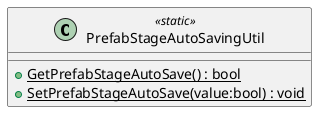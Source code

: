 @startuml
class PrefabStageAutoSavingUtil <<static>> {
    + {static} GetPrefabStageAutoSave() : bool
    + {static} SetPrefabStageAutoSave(value:bool) : void
}
@enduml
